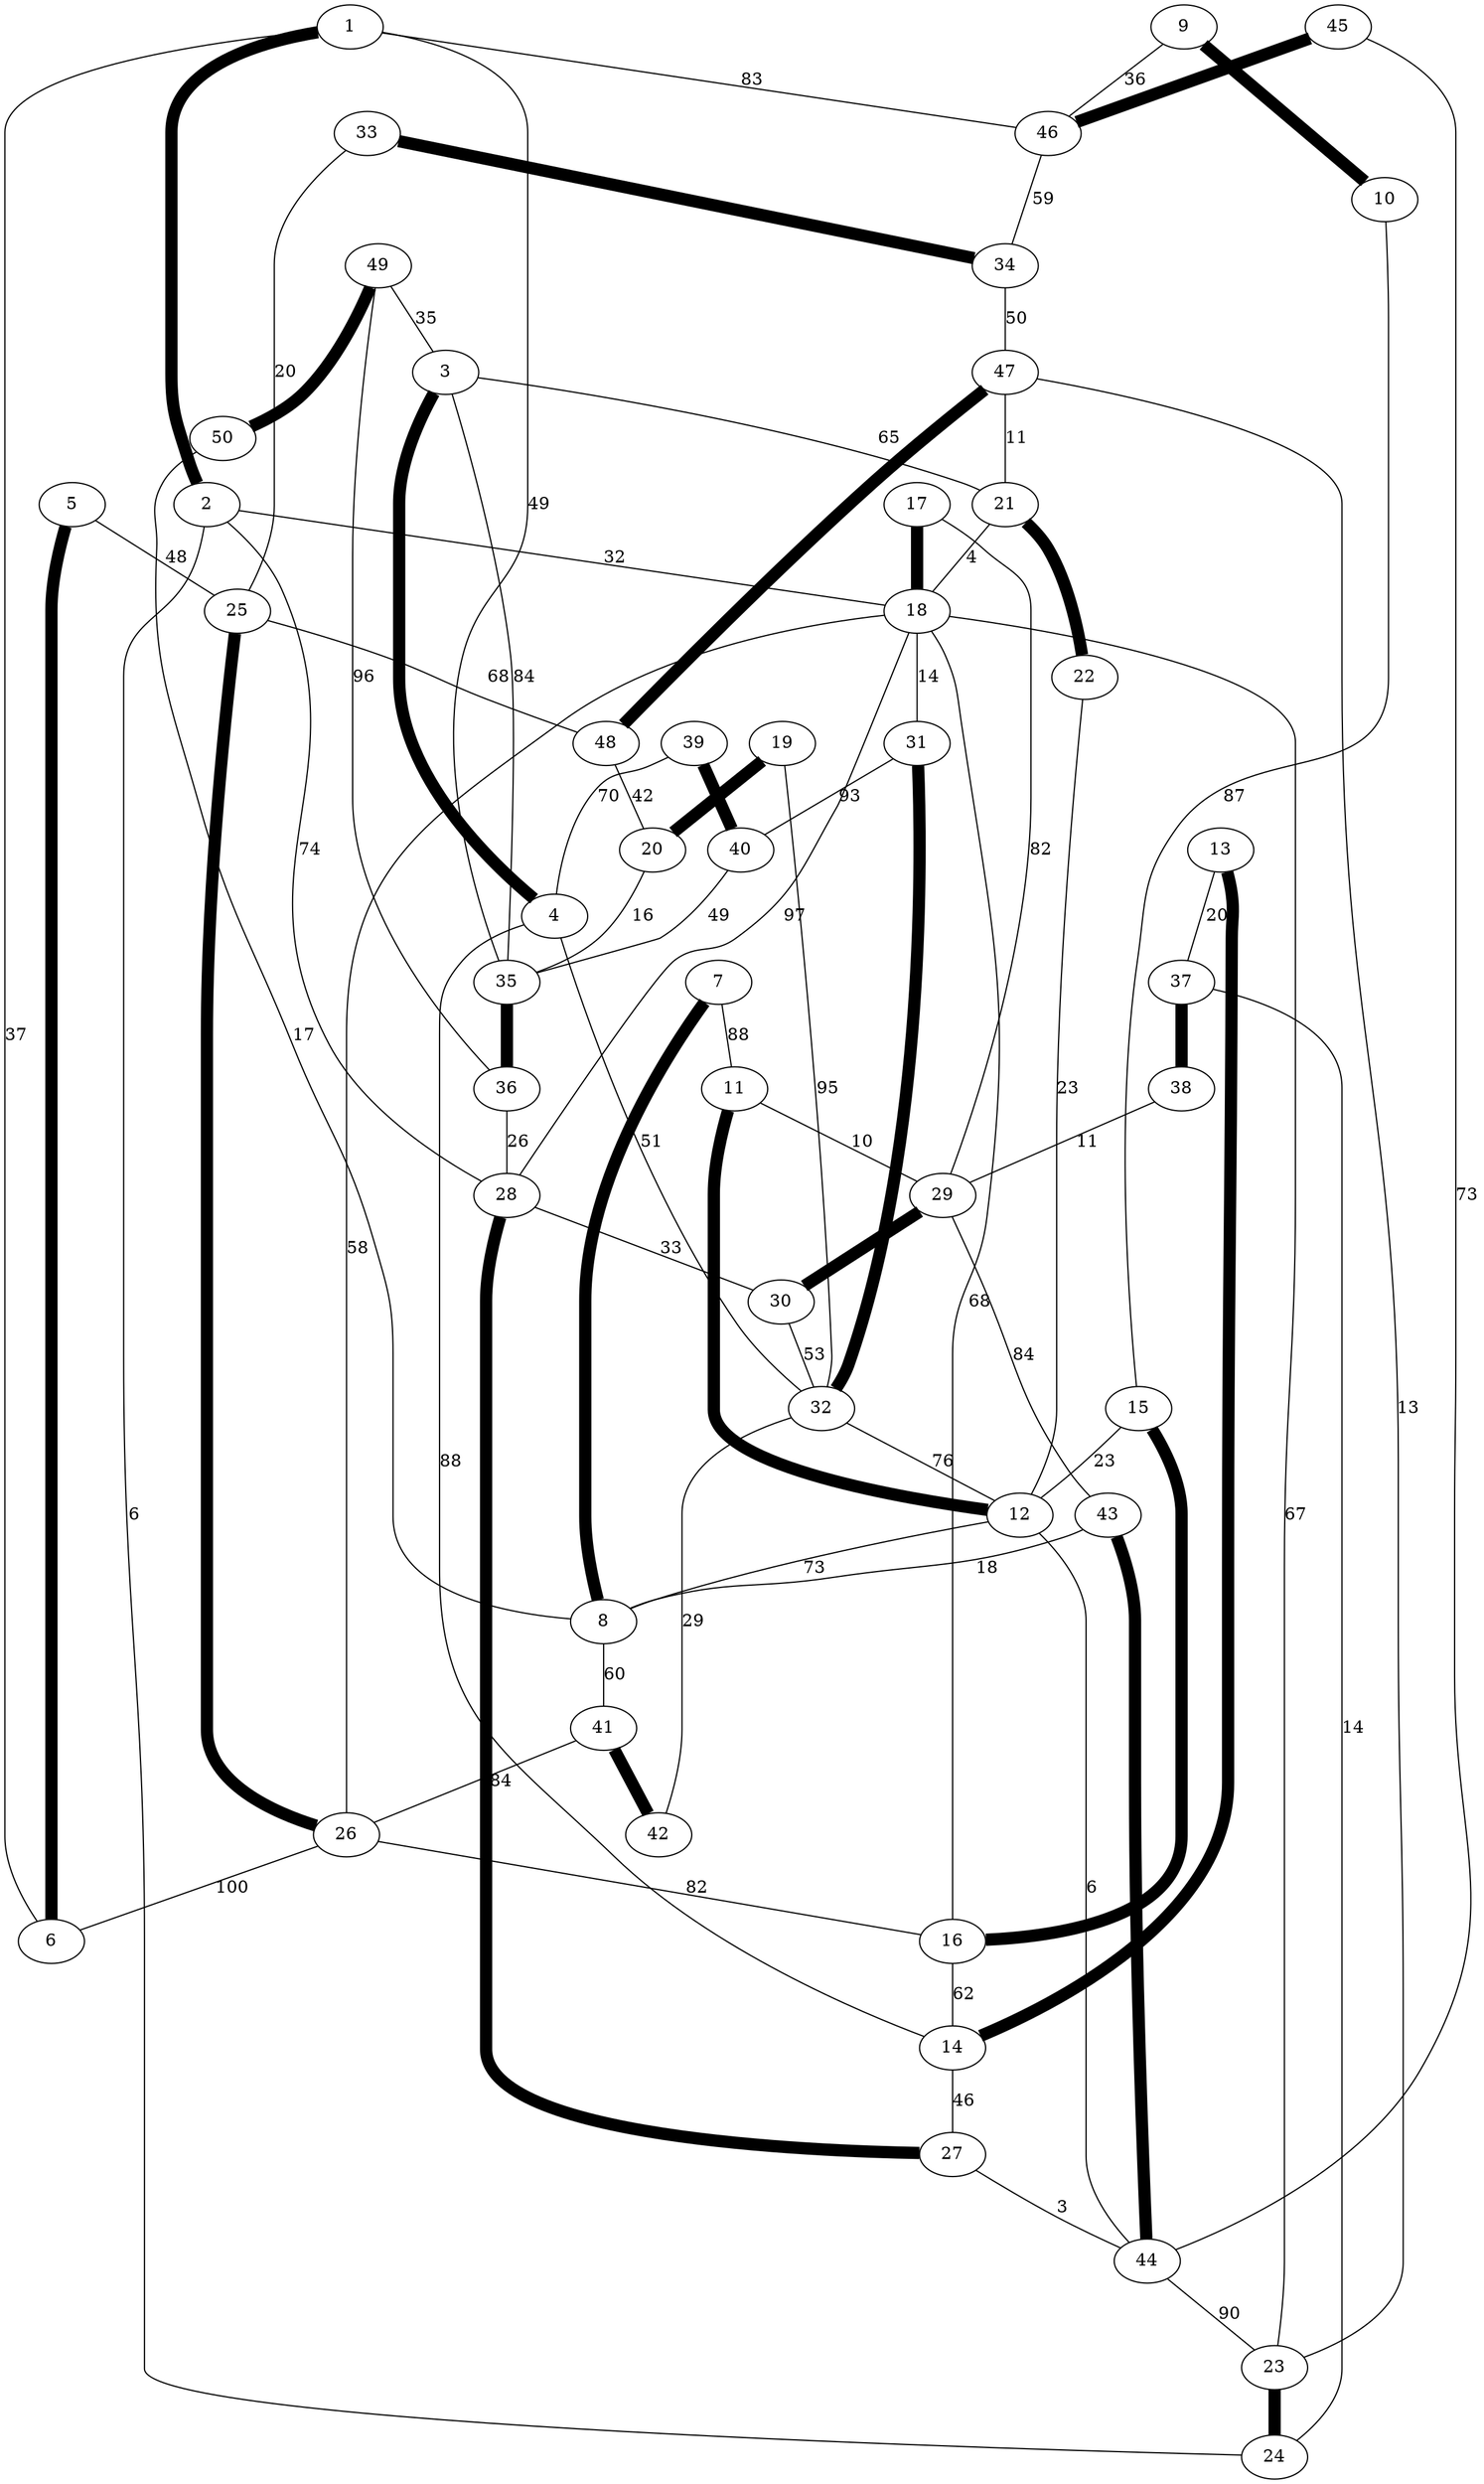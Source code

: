 Graph g{ 
1--2 [penwidth=10];
1;
1--46 [label="83"] ;
2;
2--18 [label="32"] ;
2--28 [label="74"] ;
3--4 [penwidth=10];
3;
3--21 [label="65"] ;
3--35 [label="84"] ;
4;
4--14 [label="88"] ;
4--32 [label="51"] ;
5--6 [penwidth=10];
5;
5--25 [label="48"] ;
6;
6--1 [label="37"] ;
7--8 [penwidth=10];
7;
7--11 [label="88"] ;
8;
8--41 [label="60"] ;
9--10 [penwidth=10];
9;
9--46 [label="36"] ;
10;
10--15 [label="87"] ;
11--12 [penwidth=10];
11;
11--29 [label="10"] ;
12;
12--8 [label="73"] ;
13--14 [penwidth=10];
13;
13--37 [label="20"] ;
14;
14--27 [label="46"] ;
15--16 [penwidth=10];
15;
15--12 [label="23"] ;
16;
16--14 [label="62"] ;
16--18 [label="68"] ;
17--18 [penwidth=10];
17;
17--29 [label="82"] ;
18;
18--26 [label="58"] ;
18--28 [label="97"] ;
18--31 [label="14"] ;
19--20 [penwidth=10];
19;
19--32 [label="95"] ;
20;
20--35 [label="16"] ;
21--22 [penwidth=10];
21;
21--18 [label="4"] ;
22;
22--12 [label="23"] ;
23--24 [penwidth=10];
23;
23--18 [label="67"] ;
24;
24--2 [label="6"] ;
25--26 [penwidth=10];
25;
25--48 [label="68"] ;
26;
26--6 [label="100"] ;
26--16 [label="82"] ;
27--28 [penwidth=10];
27;
27--44 [label="3"] ;
28;
28--30 [label="33"] ;
29--30 [penwidth=10];
29;
29--43 [label="84"] ;
30;
30--32 [label="53"] ;
31--32 [penwidth=10];
31;
31--40 [label="93"] ;
32;
32--12 [label="76"] ;
33--34 [penwidth=10];
33;
33--25 [label="20"] ;
34;
34--47 [label="50"] ;
35--36 [penwidth=10];
35;
35--1 [label="49"] ;
36;
36--28 [label="26"] ;
37--38 [penwidth=10];
37;
37--24 [label="14"] ;
38;
38--29 [label="11"] ;
39--40 [penwidth=10];
39;
39--4 [label="70"] ;
40;
40--35 [label="49"] ;
41--42 [penwidth=10];
41;
41--26 [label="84"] ;
42;
42--32 [label="29"] ;
43--44 [penwidth=10];
43;
43--8 [label="18"] ;
44;
44--12 [label="6"] ;
44--23 [label="90"] ;
45--46 [penwidth=10];
45;
45--44 [label="73"] ;
46;
46--34 [label="59"] ;
47--48 [penwidth=10];
47;
47--21 [label="11"] ;
47--23 [label="13"] ;
48;
48--20 [label="42"] ;
49--50 [penwidth=10];
49;
49--3 [label="35"] ;
49--36 [label="96"] ;
50;
50--8 [label="17"] ;
} 
